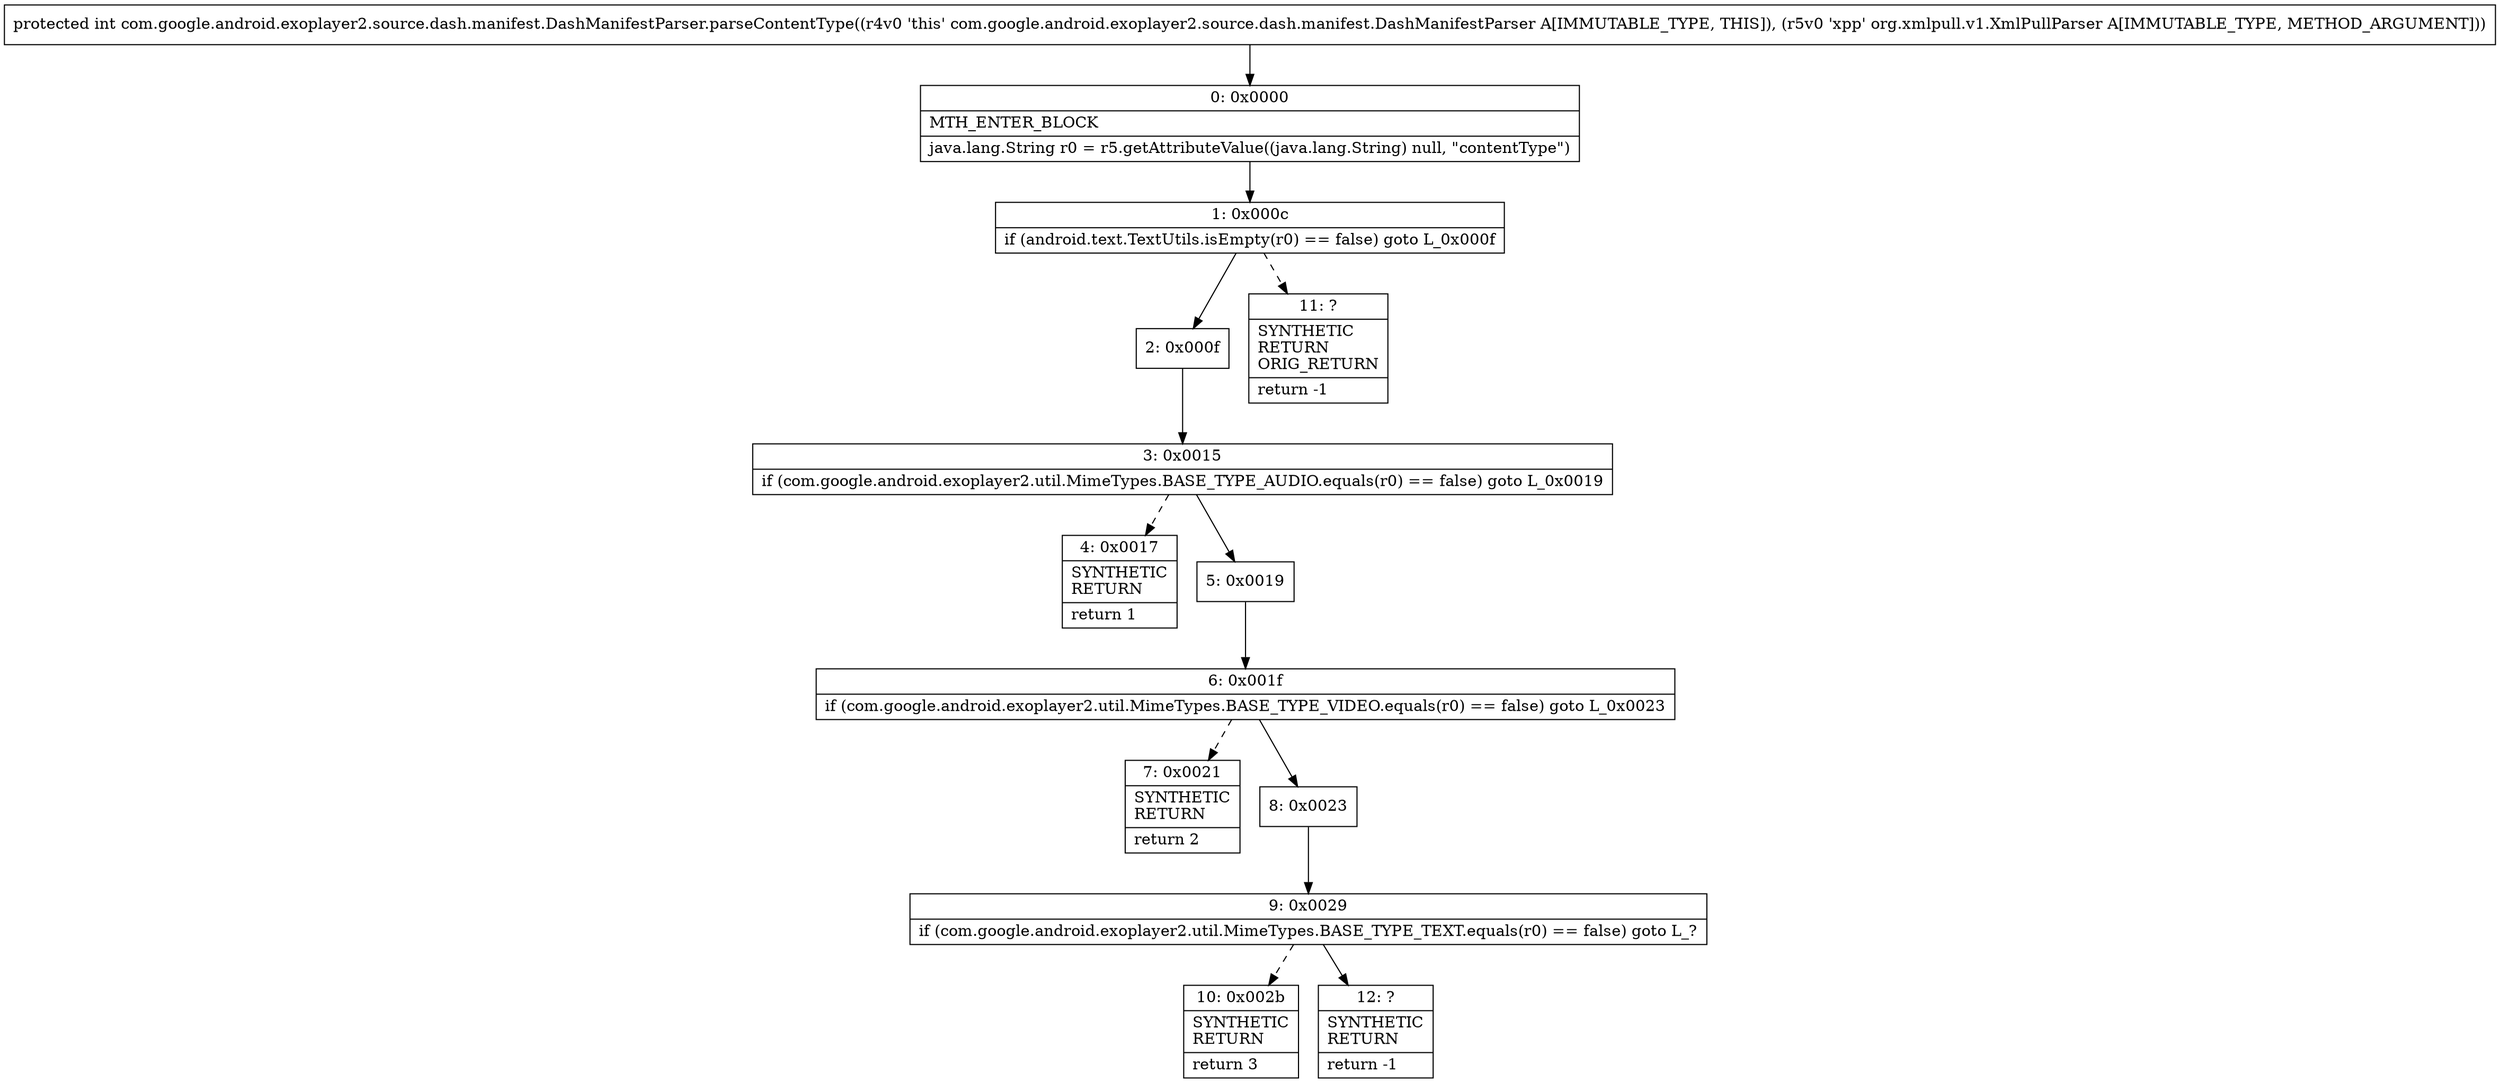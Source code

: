 digraph "CFG forcom.google.android.exoplayer2.source.dash.manifest.DashManifestParser.parseContentType(Lorg\/xmlpull\/v1\/XmlPullParser;)I" {
Node_0 [shape=record,label="{0\:\ 0x0000|MTH_ENTER_BLOCK\l|java.lang.String r0 = r5.getAttributeValue((java.lang.String) null, \"contentType\")\l}"];
Node_1 [shape=record,label="{1\:\ 0x000c|if (android.text.TextUtils.isEmpty(r0) == false) goto L_0x000f\l}"];
Node_2 [shape=record,label="{2\:\ 0x000f}"];
Node_3 [shape=record,label="{3\:\ 0x0015|if (com.google.android.exoplayer2.util.MimeTypes.BASE_TYPE_AUDIO.equals(r0) == false) goto L_0x0019\l}"];
Node_4 [shape=record,label="{4\:\ 0x0017|SYNTHETIC\lRETURN\l|return 1\l}"];
Node_5 [shape=record,label="{5\:\ 0x0019}"];
Node_6 [shape=record,label="{6\:\ 0x001f|if (com.google.android.exoplayer2.util.MimeTypes.BASE_TYPE_VIDEO.equals(r0) == false) goto L_0x0023\l}"];
Node_7 [shape=record,label="{7\:\ 0x0021|SYNTHETIC\lRETURN\l|return 2\l}"];
Node_8 [shape=record,label="{8\:\ 0x0023}"];
Node_9 [shape=record,label="{9\:\ 0x0029|if (com.google.android.exoplayer2.util.MimeTypes.BASE_TYPE_TEXT.equals(r0) == false) goto L_?\l}"];
Node_10 [shape=record,label="{10\:\ 0x002b|SYNTHETIC\lRETURN\l|return 3\l}"];
Node_11 [shape=record,label="{11\:\ ?|SYNTHETIC\lRETURN\lORIG_RETURN\l|return \-1\l}"];
Node_12 [shape=record,label="{12\:\ ?|SYNTHETIC\lRETURN\l|return \-1\l}"];
MethodNode[shape=record,label="{protected int com.google.android.exoplayer2.source.dash.manifest.DashManifestParser.parseContentType((r4v0 'this' com.google.android.exoplayer2.source.dash.manifest.DashManifestParser A[IMMUTABLE_TYPE, THIS]), (r5v0 'xpp' org.xmlpull.v1.XmlPullParser A[IMMUTABLE_TYPE, METHOD_ARGUMENT])) }"];
MethodNode -> Node_0;
Node_0 -> Node_1;
Node_1 -> Node_2;
Node_1 -> Node_11[style=dashed];
Node_2 -> Node_3;
Node_3 -> Node_4[style=dashed];
Node_3 -> Node_5;
Node_5 -> Node_6;
Node_6 -> Node_7[style=dashed];
Node_6 -> Node_8;
Node_8 -> Node_9;
Node_9 -> Node_10[style=dashed];
Node_9 -> Node_12;
}


